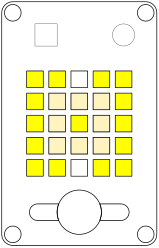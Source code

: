 <?xml version="1.0"?>
<!DOCTYPE ipe SYSTEM "ipe.dtd">
<ipe version="70206" creator="Ipe 7.2.7">
<info created="D:20210205105904" modified="D:20210205105904"/>
<ipestyle name="basic">
<symbol name="arrow/arc(spx)">
<path stroke="sym-stroke" fill="sym-stroke" pen="sym-pen">
0 0 m
-1 0.333 l
-1 -0.333 l
h
</path>
</symbol>
<symbol name="arrow/farc(spx)">
<path stroke="sym-stroke" fill="white" pen="sym-pen">
0 0 m
-1 0.333 l
-1 -0.333 l
h
</path>
</symbol>
<symbol name="mark/disk(sx)" transformations="translations">
<path fill="sym-stroke">
0.6 0 0 0.6 0 0 e
</path>
</symbol>
<symbol name="mark/circle_white(sx)" transformations="translations">
<path fill="sym-stroke">
0.6 0 0 0.6 0 0 e
0.4 0 0 0.4 0 0 e
</path>
</symbol>
<symbol name="mark/circle_black(sx)" transformations="translations">
<path fill="sym-stroke">
0.6 0 0 0.6 0 0 e
</path>
</symbol>
<symbol name="mark/circle_color(sfx)" transformations="translations">
<group>
<path fill="sym-fill">
0.5 0 0 0.5 0 0 e
</path>
<path fill="sym-stroke" fillrule="eofill">
0.6 0 0 0.6 0 0 e
0.4 0 0 0.4 0 0 e
</path>
</group>
</symbol>
<symbol name="mark/square_white(sx)" transformations="translations">
<path fill="sym-stroke" fillrule="eofill">
-0.6 -0.6 m
0.6 -0.6 l
0.6 0.6 l
-0.6 0.6 l
h
-0.4 -0.4 m
0.4 -0.4 l
0.4 0.4 l
-0.4 0.4 l
h
</path>
</symbol>
<symbol name="mark/square_black(sx)" transformations="translations">
<path fill="sym-stroke">
-0.6 -0.6 m
0.6 -0.6 l
0.6 0.6 l
-0.6 0.6 l
h
</path>
</symbol>
<symbol name="mark/square_color(sfx)" transformations="translations">
<group>
<path fill="sym-fill">
-0.5 -0.5 m
0.5 -0.5 l
0.5 0.5 l
-0.5 0.5 l
h
</path>
<path fill="sym-stroke" fillrule="eofill">
-0.6 -0.6 m
0.6 -0.6 l
0.6 0.6 l
-0.6 0.6 l
h
-0.4 -0.4 m
0.4 -0.4 l
0.4 0.4 l
-0.4 0.4 l
h
</path>
</group>
</symbol>
<symbol name="mark/diamond_white(sx)" transformations="translations">
<path fill="sym-stroke" fillrule="eofill">
-0.65 0 m
0 -0.9 l
0.65 0 l
0 0.9 l
h
-0.4033 0 m
0 -0.5584 l
0.4033 0 l
0 0.5584 l
h
</path>
</symbol>
<symbol name="mark/diamond_black(sx)" transformations="translations">
<path fill="sym-stroke">
-0.65 0 m
0 -0.9 l
0.65 0 l
0 0.9 l
h
</path>
</symbol>
<symbol name="mark/diamond_color(sfx)" transformations="translations">
<group>
<path fill="sym-fill">
-0.4033 0 m
0 -0.5584 l
0.4033 0 l
0 0.5584 l
h
</path>
<path fill="sym-stroke" fillrule="eofill">
-0.65 0 m
0 -0.9 l
0.65 0 l
0 0.9 l
h
-0.4033 0 m
0 -0.5584 l
0.4033 0 l
0 0.5584 l
h
</path>
</group>
</symbol>
<symbol name="mark/triangle_up_white(sx)" transformations="translations">
<path fill="sym-stroke" fillrule="eofill">
-0.65 -0.3715 m
0.65 -0.3715 l
0 0.7544 l
h
-0.3105 -0.1755 m
0.3105 -0.1755 l
0 0.3623 l
h
</path>
</symbol>
<symbol name="mark/triangle_up_black(sx)" transformations="translations">
<path fill="sym-stroke">
-0.65 -0.3715 m
0.65 -0.3715 l
0 0.7544 l
h
</path>
</symbol>
<symbol name="mark/triangle_up_color(sfx)" transformations="translations">
<group>
<path fill="sym-fill">
-0.3105 -0.1755 m
0.3105 -0.1755 l
0 0.3623 l
h
</path>
<path fill="sym-stroke" fillrule="eofill">
-0.65 -0.3715 m
0.65 -0.3715 l
0 0.7544 l
h
-0.3105 -0.1755 m
0.3105 -0.1755 l
0 0.3623 l
h
</path>
</group>
</symbol>
<symbol name="mark/triangle_down_white(sx)" transformations="translations">
<path fill="sym-stroke" fillrule="eofill">
-0.65 0.3715 m
0.65 0.3715 l
0 -0.7544 l
h
-0.3105 0.1755 m
0.3105 0.1755 l
0 -0.3623 l
h
</path>
</symbol>
<symbol name="mark/triangle_down_black(sx)" transformations="translations">
<path fill="sym-stroke">
-0.65 0.3715 m
0.65 0.3715 l
0 -0.7544 l
h
</path>
</symbol>
<symbol name="mark/triangle_down_color(sfx)" transformations="translations">
<group>
<path fill="sym-fill">
-0.3105 0.1755 m
0.3105 0.1755 l
0 -0.3623 l
h
</path>
<path fill="sym-stroke" fillrule="eofill">
-0.65 0.3715 m
0.65 0.3715 l
0 -0.7544 l
h
-0.3105 0.1755 m
0.3105 0.1755 l
0 -0.3623 l
h
</path>
</group>
</symbol>
<symbol name="mark/cross(sx)" transformations="translations">
<group>
<path fill="sym-stroke">
-0.43 -0.57 m
0.57 0.43 l
0.43 0.57 l
-0.57 -0.43 l
h
</path>
<path fill="sym-stroke">
-0.43 0.57 m
0.57 -0.43 l
0.43 -0.57 l
-0.57 0.43 l
h
</path>
</group>
</symbol>
<symbol name="mark/plus(sx)" transformations="translations">
<group>
<path fill="sym-stroke">
0.1 -0.6 m
0.1 0.6 l
-0.1 0.6 l
-0.1 -0.6 l
h
</path>
<path fill="sym-stroke">
-0.6 -0.1 m
0.6 -0.1 l
0.6 0.1 l
-0.6 0.1 l
h
</path>
</group>
</symbol>
<symbol name="mark/star(sx)" transformations="translations">
<group>
<path fill="sym-stroke">
0.1 -0.6 m
0.1 0.6 l
-0.1 0.6 l
-0.1 -0.6 l
h
</path>
<path fill="sym-stroke">
0.569615 -0.213397 m
-0.469615 0.386603 l
-0.569615 0.213397 l
0.469615 -0.386603 l
h
</path>
<path fill="sym-stroke">
0.469615 0.386603 m
-0.569616 -0.213397 l
-0.469615 -0.386603 l
0.569616 0.213397 l
h
</path>
</group>
</symbol>
<symbol name="mark/arrow_up(sx)" transformations="translations">
<path fill="sym-stroke" fillrule="eofill">
-0.65 -0.3715 m
0 0.7544 l
0.65 -0.3715 l
0.4236 -0.3715 l
0 0.3623 l
-0.4236 -0.3715 l
</path>
</symbol>
<symbol name="mark/arrow_down(sx)" transformations="translations">
<path fill="sym-stroke" fillrule="eofill">
-0.65 0.3715 m
0 -0.7544 l
0.65 0.3715 l
0.4236 0.3715 l
0 -0.3623 l
-0.4236 0.3715 l
</path>
</symbol>
<symbol name="mark/arrow_left(sx)" transformations="translations">
<path fill="sym-stroke" fillrule="eofill">
0.56295 0.65 m
-0.56295 0 l
0.56295 -0.65 l
0.56295 -0.4236 l
-0.17085 0 l
0.56295 0.4236 l
</path>
</symbol>
<symbol name="mark/arrow_right(sx)" transformations="translations">
<path fill="sym-stroke" fillrule="eofill">
-0.56295 -0.65 m
0.56295 0 l
-0.56295 0.65 l
-0.56295 0.4236 l
0.17085 0 l
-0.56295 -0.4236 l
</path>
</symbol>
<symbol name="arrow/fnormal(spx)">
<path stroke="sym-stroke" fill="white" pen="sym-pen">
0 0 m
-1 0.333 l
-1 -0.333 l
h
</path>
</symbol>
<symbol name="arrow/pointed(spx)">
<path stroke="sym-stroke" fill="sym-stroke" pen="sym-pen">
0 0 m
-1 0.333 l
-0.8 0 l
-1 -0.333 l
h
</path>
</symbol>
<symbol name="arrow/fpointed(spx)">
<path stroke="sym-stroke" fill="white" pen="sym-pen">
0 0 m
-1 0.333 l
-0.8 0 l
-1 -0.333 l
h
</path>
</symbol>
<symbol name="arrow/linear(spx)">
<path stroke="sym-stroke" pen="sym-pen">
-1 0.333 m
0 0 l
-1 -0.333 l
</path>
</symbol>
<symbol name="arrow/fdouble(spx)">
<path stroke="sym-stroke" fill="white" pen="sym-pen">
0 0 m
-1 0.333 l
-1 -0.333 l
h
-1 0 m
-2 0.333 l
-2 -0.333 l
h
</path>
</symbol>
<symbol name="arrow/double(spx)">
<path stroke="sym-stroke" fill="sym-stroke" pen="sym-pen">
0 0 m
-1 0.333 l
-1 -0.333 l
h
-1 0 m
-2 0.333 l
-2 -0.333 l
h
</path>
</symbol>
<pen name="normal" value="0.5"/>
<pen name="ultrathin" value="0.1"/>
<pen name="thin" value="0.25"/>
<pen name="lighter" value="0.4"/>
<pen name="heavier" value="0.75"/>
<pen name="fat" value="1"/>
<pen name="ultrafat" value="1.5"/>
<symbolsize name="normal" value="5"/>
<symbolsize name="large" value="6"/>
<symbolsize name="tiny" value="1"/>
<symbolsize name="scriptsize" value="2"/>
<symbolsize name="footnote" value="3"/>
<symbolsize name="small" value="4"/>
<symbolsize name="Large" value="7"/>
<symbolsize name="LARGE" value="8"/>
<symbolsize name="huge" value="9"/>
<symbolsize name="Huge" value="10"/>
<arrowsize name="normal" value="7"/>
<arrowsize name="large" value="8"/>
<arrowsize name="tiny" value="3"/>
<arrowsize name="scriptsize" value="4"/>
<arrowsize name="footnote" value="5"/>
<arrowsize name="small" value="6"/>
<arrowsize name="Large" value="9"/>
<arrowsize name="LARGE" value="10"/>
<arrowsize name="huge" value="11"/>
<arrowsize name="Huge" value="12"/>
<color name="red" value="1 0 0"/>
<color name="green" value="0 1 0"/>
<color name="blue" value="0 0 1"/>
<color name="yellow" value="1 1 0"/>
<color name="orange" value="1 0.647 0"/>
<color name="gold" value="1 0.843 0"/>
<color name="purple" value="0.627 0.125 0.941"/>
<color name="gray" value="0.745"/>
<color name="brown" value="0.647 0.165 0.165"/>
<color name="navy" value="0 0 0.502"/>
<color name="pink" value="1 0.753 0.796"/>
<color name="seagreen" value="0.18 0.545 0.341"/>
<color name="turquoise" value="0.251 0.878 0.816"/>
<color name="violet" value="0.933 0.51 0.933"/>
<color name="darkblue" value="0 0 0.545"/>
<color name="darkcyan" value="0 0.545 0.545"/>
<color name="darkgray" value="0.663"/>
<color name="darkgreen" value="0 0.392 0"/>
<color name="darkmagenta" value="0.545 0 0.545"/>
<color name="darkorange" value="1 0.549 0"/>
<color name="darkred" value="0.545 0 0"/>
<color name="lightblue" value="0.678 0.847 0.902"/>
<color name="lightcyan" value="0.878 1 1"/>
<color name="lightgray" value="0.827"/>
<color name="lightgreen" value="0.565 0.933 0.565"/>
<color name="lightyellow" value="1 1 0.878"/>
<dashstyle name="dashed" value="[4] 0"/>
<dashstyle name="dotted" value="[1 3] 0"/>
<dashstyle name="dash dotted" value="[4 2 1 2] 0"/>
<dashstyle name="dash dot dotted" value="[4 2 1 2 1 2] 0"/>
<textsize name="normal" value="\normalsize"/>
<textsize name="large" value="\large"/>
<textsize name="tiny" value="\tiny"/>
<textsize name="scriptsize" value="\scriptsize"/>
<textsize name="footnote" value="\footnotesize"/>
<textsize name="small" value="\small"/>
<textsize name="Large" value="\Large"/>
<textsize name="LARGE" value="\LARGE"/>
<textsize name="huge" value="\huge"/>
<textsize name="Huge" value="\Huge"/>
<textstyle name="center" begin="\begin{center}" end="\end{center}"/>
<textstyle name="itemize" begin="\begin{itemize}" end="\end{itemize}"/>
<textstyle name="item" begin="\begin{itemize}\item{}" end="\end{itemize}"/>
<textstyle name="enumerate" begin="\begin{enumerate}" end="\end{enumerate}"/>
<textstyle name="enum" begin="\begin{enumerate}\item{}" end="\end{enumerate}"/>
<gridsize name="1 pts" value="1"/>
<gridsize name="2 pts" value="2"/>
<gridsize name="4 pts" value="4"/>
<gridsize name="8 pts" value="8"/>
<gridsize name="16 pts" value="16"/>
<gridsize name="32 pts" value="32"/>
<anglesize name="22.5 deg" value="22.5"/>
<anglesize name="30 deg" value="30"/>
<anglesize name="45 deg" value="45"/>
<anglesize name="60 deg" value="60"/>
<anglesize name="90 deg" value="90"/>
<opacity name="0%" value="0"/>
<opacity name="10%" value="0.1"/>
<opacity name="20%" value="0.2"/>
<opacity name="25%" value="0.25"/>
<opacity name="30%" value="0.3"/>
<opacity name="40%" value="0.4"/>
<opacity name="50%" value="0.5"/>
<opacity name="60%" value="0.6"/>
<opacity name="70%" value="0.7"/>
<opacity name="75%" value="0.75"/>
<opacity name="80%" value="0.8"/>
<opacity name="90%" value="0.9"/>
<opacity name="100%" value="1"/>
<tiling name="falling" angle="-60" step="4" width="1"/>
<tiling name="rising" angle="30" step="4" width="1"/>
</ipestyle>
<page>
<layer name="alpha"/>
<view layers="alpha" active="alpha"/>
<path layer="alpha" matrix="0.498461 0 0 0.498461 48.197 369.182" stroke="black" fill="white" pen="thin">
136 768 m
8 0 0 8 136 760 128 760 a
128 600 l
8 0 0 8 136 600 136 592 a
232 592 l
8 0 0 8 232 600 240 600 a
240 760 l
8 0 0 8 232 760 232 768 a
h
</path>
<path matrix="0.498461 0 0 0.498461 48.197 369.182" stroke="black" pen="thin">
6 0 0 6 136 760 e
</path>
<path matrix="0.498461 0 0 0.498461 96.0493 369.182" stroke="black" pen="thin">
6 0 0 6 136 760 e
</path>
<path matrix="0.498461 0 0 0.498461 96.0493 289.428" stroke="black" pen="thin">
6 0 0 6 136 760 e
</path>
<path matrix="0.498461 0 0 0.498461 48.197 289.428" stroke="black" pen="thin">
6 0 0 6 136 760 e
</path>
<path matrix="0.498461 0 0 0.498461 48.197 369.182" stroke="black" fill="yellow" pen="thin">
146 654 m
146 642 l
158 642 l
158 654 l
h
</path>
<path matrix="0.498461 0 0 0.498461 56.1724 369.182" stroke="black" fill="yellow" pen="thin">
146 654 m
146 642 l
158 642 l
158 654 l
h
</path>
<path matrix="0.498461 0 0 0.498461 64.1478 369.182" stroke="black" fill="white" pen="thin">
146 654 m
146 642 l
158 642 l
158 654 l
h
</path>
<path matrix="0.498461 0 0 0.498461 72.1231 369.182" stroke="black" fill="yellow" pen="thin">
146 654 m
146 642 l
158 642 l
158 654 l
h
</path>
<path matrix="0.498461 0 0 0.498461 80.0985 369.182" stroke="black" fill="yellow" pen="thin">
146 654 m
146 642 l
158 642 l
158 654 l
h
</path>
<path matrix="0.498461 0 0 0.498461 80.0985 377.158" stroke="black" fill="yellow" pen="thin">
146 654 m
146 642 l
158 642 l
158 654 l
h
</path>
<path matrix="0.498461 0 0 0.498461 72.1231 377.158" stroke="black" fill="gold" pen="thin" opacity="25%">
146 654 m
146 642 l
158 642 l
158 654 l
h
</path>
<path matrix="0.498461 0 0 0.498461 64.1478 377.158" stroke="black" fill="gold" pen="thin" opacity="25%">
146 654 m
146 642 l
158 642 l
158 654 l
h
</path>
<path matrix="0.498461 0 0 0.498461 56.1724 377.158" stroke="black" fill="gold" pen="thin" opacity="25%">
146 654 m
146 642 l
158 642 l
158 654 l
h
</path>
<path matrix="0.498461 0 0 0.498461 48.197 377.158" stroke="black" fill="yellow" pen="thin">
146 654 m
146 642 l
158 642 l
158 654 l
h
</path>
<path matrix="0.498461 0 0 0.498461 48.197 385.133" stroke="black" fill="yellow" pen="thin">
146 654 m
146 642 l
158 642 l
158 654 l
h
</path>
<path matrix="0.498461 0 0 0.498461 56.1724 385.133" stroke="black" fill="gold" pen="thin" opacity="25%">
146 654 m
146 642 l
158 642 l
158 654 l
h
</path>
<path matrix="0.498461 0 0 0.498461 64.1478 385.133" stroke="black" fill="yellow" pen="thin">
146 654 m
146 642 l
158 642 l
158 654 l
h
</path>
<path matrix="0.498461 0 0 0.498461 72.1231 385.133" stroke="black" fill="gold" pen="thin" opacity="25%">
146 654 m
146 642 l
158 642 l
158 654 l
h
</path>
<path matrix="0.498461 0 0 0.498461 80.0985 385.133" stroke="black" fill="yellow" pen="thin">
146 654 m
146 642 l
158 642 l
158 654 l
h
</path>
<path matrix="0.498461 0 0 0.498461 80.0985 393.108" stroke="black" fill="yellow" pen="thin">
146 654 m
146 642 l
158 642 l
158 654 l
h
</path>
<path matrix="0.498461 0 0 0.498461 72.1231 393.108" stroke="black" fill="gold" pen="thin" opacity="25%">
146 654 m
146 642 l
158 642 l
158 654 l
h
</path>
<path matrix="0.498461 0 0 0.498461 64.1478 393.108" stroke="black" fill="gold" pen="thin" opacity="25%">
146 654 m
146 642 l
158 642 l
158 654 l
h
</path>
<path matrix="0.498461 0 0 0.498461 56.1724 393.108" stroke="black" fill="gold" pen="thin" opacity="25%">
146 654 m
146 642 l
158 642 l
158 654 l
h
</path>
<path matrix="0.498461 0 0 0.498461 48.197 393.108" stroke="black" fill="yellow" pen="thin">
146 654 m
146 642 l
158 642 l
158 654 l
h
</path>
<path matrix="0.498461 0 0 0.498461 48.197 401.084" stroke="black" fill="yellow" pen="thin">
146 654 m
146 642 l
158 642 l
158 654 l
h
</path>
<path matrix="0.498461 0 0 0.498461 56.1724 401.084" stroke="black" fill="yellow" pen="thin">
146 654 m
146 642 l
158 642 l
158 654 l
h
</path>
<path matrix="0.498461 0 0 0.498461 64.1478 401.084" stroke="black" fill="white" pen="thin">
146 654 m
146 642 l
158 642 l
158 654 l
h
</path>
<path matrix="0.498461 0 0 0.498461 72.1231 401.084" stroke="black" fill="yellow" pen="thin">
146 654 m
146 642 l
158 642 l
158 654 l
h
</path>
<path matrix="0.498461 0 0 0.498461 80.0985 401.084" stroke="black" fill="yellow" pen="thin">
146 654 m
146 642 l
158 642 l
158 654 l
h
</path>
<path matrix="0.498461 0 0 0.498461 48.197 369.182" stroke="black" pen="thin">
16 0 0 16 184 616 e
</path>
<path matrix="0.498461 0 0 0.498461 48.197 369.182" stroke="black" pen="thin">
214 622 m
6 0 0 -6 214 616 214 610 a
198.832 610 l
16 0 0 16 184 616 198.832 622 a
214.052 622 l
</path>
<path matrix="-0.498461 0 0 -0.498461 231.631 983.286" stroke="black" pen="thin">
214 622 m
6 0 0 -6 214 616 214 610 a
198.832 610 l
16 0 0 16 184 616 198.832 622 a
214.052 622 l
</path>
<path matrix="0.498461 0 0 0.498461 51.1878 369.182" stroke="black" pen="ultrathin">
146 752 m
146 736 l
162 736 l
162 752 l
h
</path>
<path matrix="0.498461 0 0 0.498461 48.197 369.182" stroke="black" pen="ultrathin">
8 0 0 8 216 744 e
</path>
<path matrix="0.498461 0 0 0.498461 72.1231 377.158" stroke="black" pen="thin" opacity="100%">
146 654 m
146 642 l
158 642 l
158 654 l
h
</path>
<path matrix="0.498461 0 0 0.498461 64.1478 377.158" stroke="black" pen="thin" opacity="100%">
146 654 m
146 642 l
158 642 l
158 654 l
h
</path>
<path matrix="0.498461 0 0 0.498461 56.1724 377.158" stroke="black" pen="thin" opacity="100%">
146 654 m
146 642 l
158 642 l
158 654 l
h
</path>
<path matrix="0.498461 0 0 0.498461 56.1724 385.133" stroke="black" pen="thin" opacity="100%">
146 654 m
146 642 l
158 642 l
158 654 l
h
</path>
<path matrix="0.498461 0 0 0.498461 72.1231 385.133" stroke="black" pen="thin" opacity="100%">
146 654 m
146 642 l
158 642 l
158 654 l
h
</path>
<path matrix="0.498461 0 0 0.498461 72.1231 393.108" stroke="black" pen="thin" opacity="100%">
146 654 m
146 642 l
158 642 l
158 654 l
h
</path>
<path matrix="0.498461 0 0 0.498461 64.1478 393.108" stroke="black" pen="thin" opacity="100%">
146 654 m
146 642 l
158 642 l
158 654 l
h
</path>
<path matrix="0.498461 0 0 0.498461 56.1724 393.108" stroke="black" pen="thin" opacity="100%">
146 654 m
146 642 l
158 642 l
158 654 l
h
</path>
</page>
</ipe>
